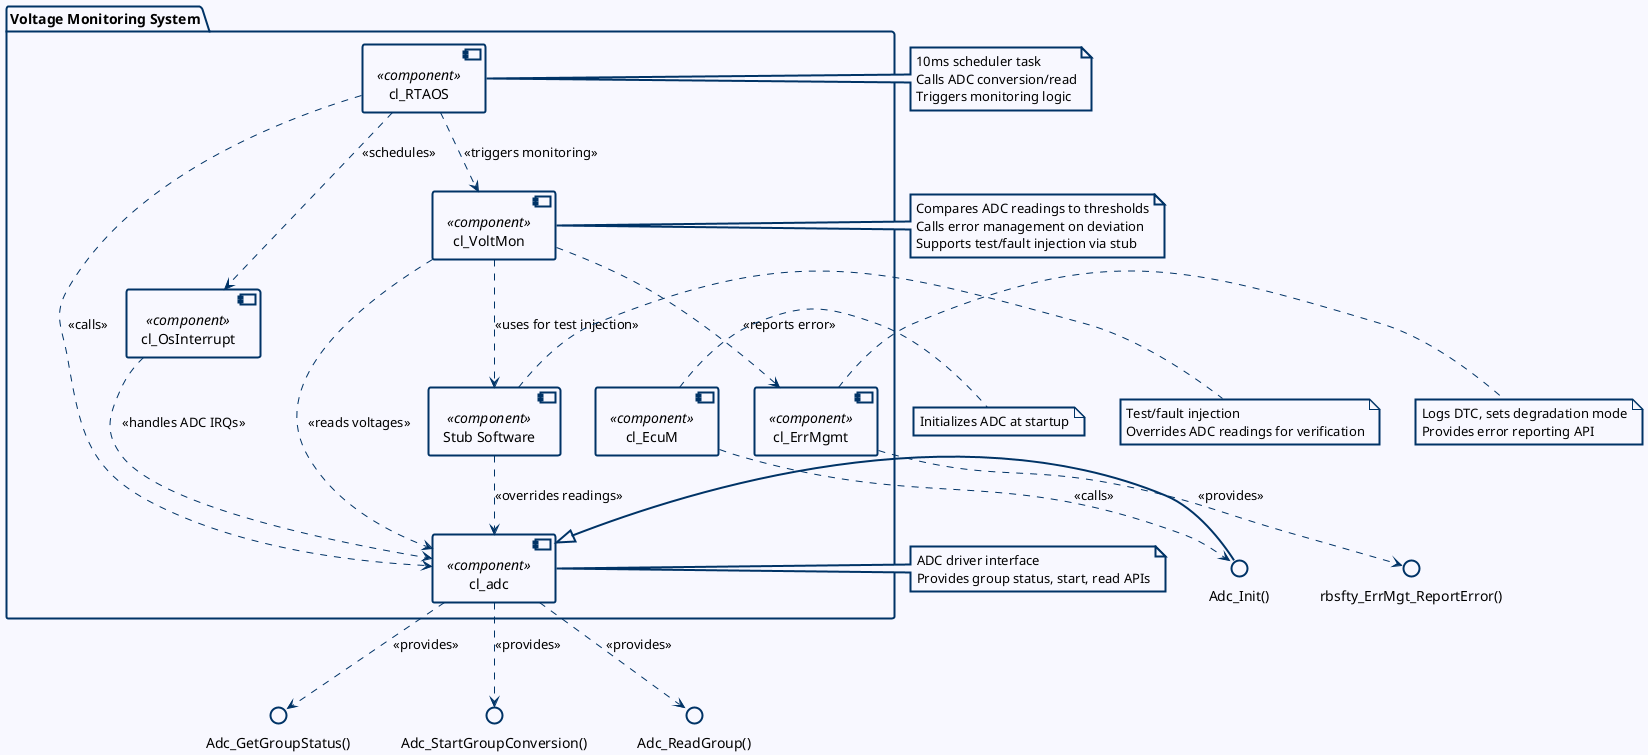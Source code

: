 @startuml
' Global style for clarity
<style>
componentDiagram {
  BackGroundColor #f8f8ff
  LineThickness 2
  LineColor #003366
}
</style>

package "Voltage Monitoring System" {
  [cl_RTAOS] as RTAOS <<component>>
  [cl_adc] as ADC <<component>>
  [cl_VoltMon] as VoltMon <<component>>
  [cl_ErrMgmt] as ErrMgmt <<component>>
  [cl_OsInterrupt] as OsInterrupt <<component>>
  [cl_EcuM] as EcuM <<component>>
  [Stub Software] as Stub <<component>>
}

' API interfaces
interface "Adc_GetGroupStatus()" as I_AdcGetGroupStatus
interface "Adc_StartGroupConversion()" as I_AdcStartGroupConversion
interface "Adc_ReadGroup()" as I_AdcReadGroup
interface "Adc_Init()" as I_AdcInit
interface "rbsfty_ErrMgt_ReportError()" as I_ReportError

' Connections
EcuM -[hidden]-> ADC
EcuM ..> I_AdcInit : <<calls>>
I_AdcInit --|> ADC

RTAOS ..> VoltMon : <<triggers monitoring>>
RTAOS ..> ADC : <<calls>>
RTAOS ..> OsInterrupt : <<schedules>>

ADC ..> I_AdcGetGroupStatus : <<provides>>
ADC ..> I_AdcStartGroupConversion : <<provides>>
ADC ..> I_AdcReadGroup : <<provides>>

VoltMon ..> ADC : <<reads voltages>>
VoltMon ..> ErrMgmt : <<reports error>>
VoltMon ..> Stub : <<uses for test injection>>

ErrMgmt ..> I_ReportError : <<provides>>

OsInterrupt ..> ADC : <<handles ADC IRQs>>

Stub ..> ADC : <<overrides readings>>

' Notes for clarity
note right of RTAOS
10ms scheduler task
Calls ADC conversion/read
Triggers monitoring logic
end note

note right of VoltMon
Compares ADC readings to thresholds
Calls error management on deviation
Supports test/fault injection via stub
end note

note right of Stub
Test/fault injection
Overrides ADC readings for verification
end note

note right of ErrMgmt
Logs DTC, sets degradation mode
Provides error reporting API
end note

note right of ADC
ADC driver interface
Provides group status, start, read APIs
end note

note right of EcuM
Initializes ADC at startup
end note

@enduml